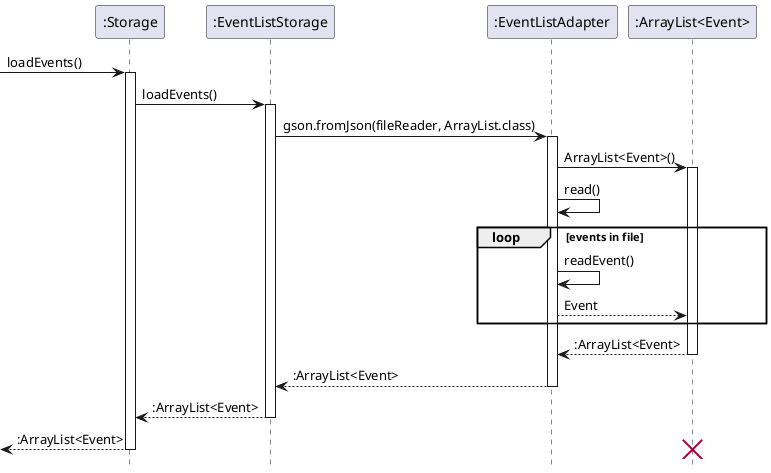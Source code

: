 @startuml
hide footbox
hide circle

-> ":Storage" : loadEvents()
activate ":Storage"
":Storage" -> ":EventListStorage" : loadEvents()
activate ":EventListStorage"
":EventListStorage" ->":EventListAdapter" : gson.fromJson(fileReader, ArrayList.class)
activate ":EventListAdapter"
":EventListAdapter" -> ":ArrayList<Event>" : ArrayList<Event>()
activate ":ArrayList<Event>"
":EventListAdapter" -> ":EventListAdapter" : read()
loop events in file
    ":EventListAdapter" -> ":EventListAdapter" : readEvent()
    ":EventListAdapter" --> ":ArrayList<Event>" : Event
end
":ArrayList<Event>" --> ":EventListAdapter" : :ArrayList<Event>
deactivate ":ArrayList<Event>"
":EventListAdapter" --> ":EventListStorage" : :ArrayList<Event>
deactivate ":EventListAdapter"
":EventListStorage" --> ":Storage" : :ArrayList<Event>
deactivate ":EventListStorage"
<-- ":Storage" : :ArrayList<Event>
deactivate ":Storage"
destroy ":ArrayList<Event>"
@enduml